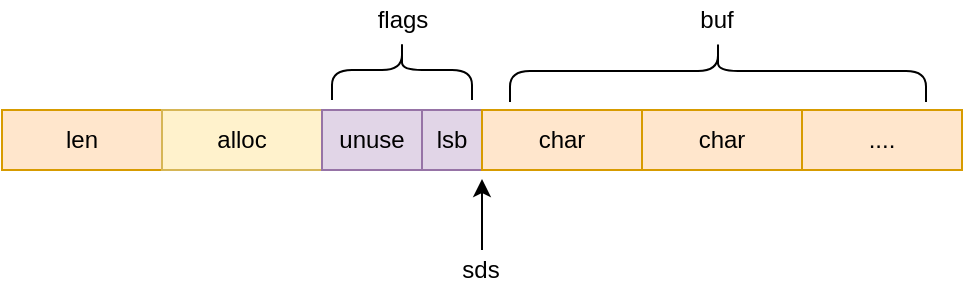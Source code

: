 <mxfile version="17.2.4" type="device"><diagram id="eNaQE8H8o8hHaMK7gpIs" name="第 1 页"><mxGraphModel dx="1185" dy="714" grid="0" gridSize="10" guides="1" tooltips="1" connect="1" arrows="1" fold="1" page="1" pageScale="1" pageWidth="827" pageHeight="1169" math="0" shadow="0"><root><mxCell id="0"/><mxCell id="1" parent="0"/><mxCell id="U_0pQKZqzrIW9hRPjg67-1" value="len" style="rounded=0;whiteSpace=wrap;html=1;fillColor=#ffe6cc;strokeColor=#d79b00;" vertex="1" parent="1"><mxGeometry x="30" y="250" width="80" height="30" as="geometry"/></mxCell><mxCell id="U_0pQKZqzrIW9hRPjg67-3" value="alloc" style="rounded=0;whiteSpace=wrap;html=1;fillColor=#fff2cc;strokeColor=#d6b656;" vertex="1" parent="1"><mxGeometry x="110" y="250" width="80" height="30" as="geometry"/></mxCell><mxCell id="U_0pQKZqzrIW9hRPjg67-8" value="unuse" style="rounded=0;whiteSpace=wrap;html=1;fillColor=#e1d5e7;strokeColor=#9673a6;" vertex="1" parent="1"><mxGeometry x="190" y="250" width="50" height="30" as="geometry"/></mxCell><mxCell id="U_0pQKZqzrIW9hRPjg67-9" value="lsb" style="rounded=0;whiteSpace=wrap;html=1;fillColor=#e1d5e7;strokeColor=#9673a6;" vertex="1" parent="1"><mxGeometry x="240" y="250" width="30" height="30" as="geometry"/></mxCell><mxCell id="U_0pQKZqzrIW9hRPjg67-10" value="" style="shape=curlyBracket;whiteSpace=wrap;html=1;rounded=1;flipH=1;rotation=-90;" vertex="1" parent="1"><mxGeometry x="215" y="195" width="30" height="70" as="geometry"/></mxCell><mxCell id="U_0pQKZqzrIW9hRPjg67-11" value="flags" style="text;html=1;resizable=0;autosize=1;align=center;verticalAlign=middle;points=[];fillColor=none;strokeColor=none;rounded=0;" vertex="1" parent="1"><mxGeometry x="210" y="195" width="40" height="20" as="geometry"/></mxCell><mxCell id="U_0pQKZqzrIW9hRPjg67-12" value="char" style="rounded=0;whiteSpace=wrap;html=1;fillColor=#ffe6cc;strokeColor=#d79b00;" vertex="1" parent="1"><mxGeometry x="270" y="250" width="80" height="30" as="geometry"/></mxCell><mxCell id="U_0pQKZqzrIW9hRPjg67-13" value="char" style="rounded=0;whiteSpace=wrap;html=1;fillColor=#ffe6cc;strokeColor=#d79b00;" vertex="1" parent="1"><mxGeometry x="350" y="250" width="80" height="30" as="geometry"/></mxCell><mxCell id="U_0pQKZqzrIW9hRPjg67-14" value="...." style="rounded=0;whiteSpace=wrap;html=1;fillColor=#ffe6cc;strokeColor=#d79b00;" vertex="1" parent="1"><mxGeometry x="430" y="250" width="80" height="30" as="geometry"/></mxCell><mxCell id="U_0pQKZqzrIW9hRPjg67-15" value="" style="shape=curlyBracket;whiteSpace=wrap;html=1;rounded=1;flipH=1;rotation=-90;" vertex="1" parent="1"><mxGeometry x="372.5" y="126.5" width="31" height="208" as="geometry"/></mxCell><mxCell id="U_0pQKZqzrIW9hRPjg67-16" value="buf" style="text;html=1;resizable=0;autosize=1;align=center;verticalAlign=middle;points=[];fillColor=none;strokeColor=none;rounded=0;" vertex="1" parent="1"><mxGeometry x="372" y="195" width="30" height="20" as="geometry"/></mxCell><mxCell id="U_0pQKZqzrIW9hRPjg67-18" value="" style="endArrow=classic;html=1;rounded=0;" edge="1" parent="1"><mxGeometry width="50" height="50" relative="1" as="geometry"><mxPoint x="270" y="320" as="sourcePoint"/><mxPoint x="270" y="284.5" as="targetPoint"/></mxGeometry></mxCell><mxCell id="U_0pQKZqzrIW9hRPjg67-19" value="sds" style="text;html=1;resizable=0;autosize=1;align=center;verticalAlign=middle;points=[];fillColor=none;strokeColor=none;rounded=0;" vertex="1" parent="1"><mxGeometry x="254" y="320" width="30" height="20" as="geometry"/></mxCell></root></mxGraphModel></diagram></mxfile>